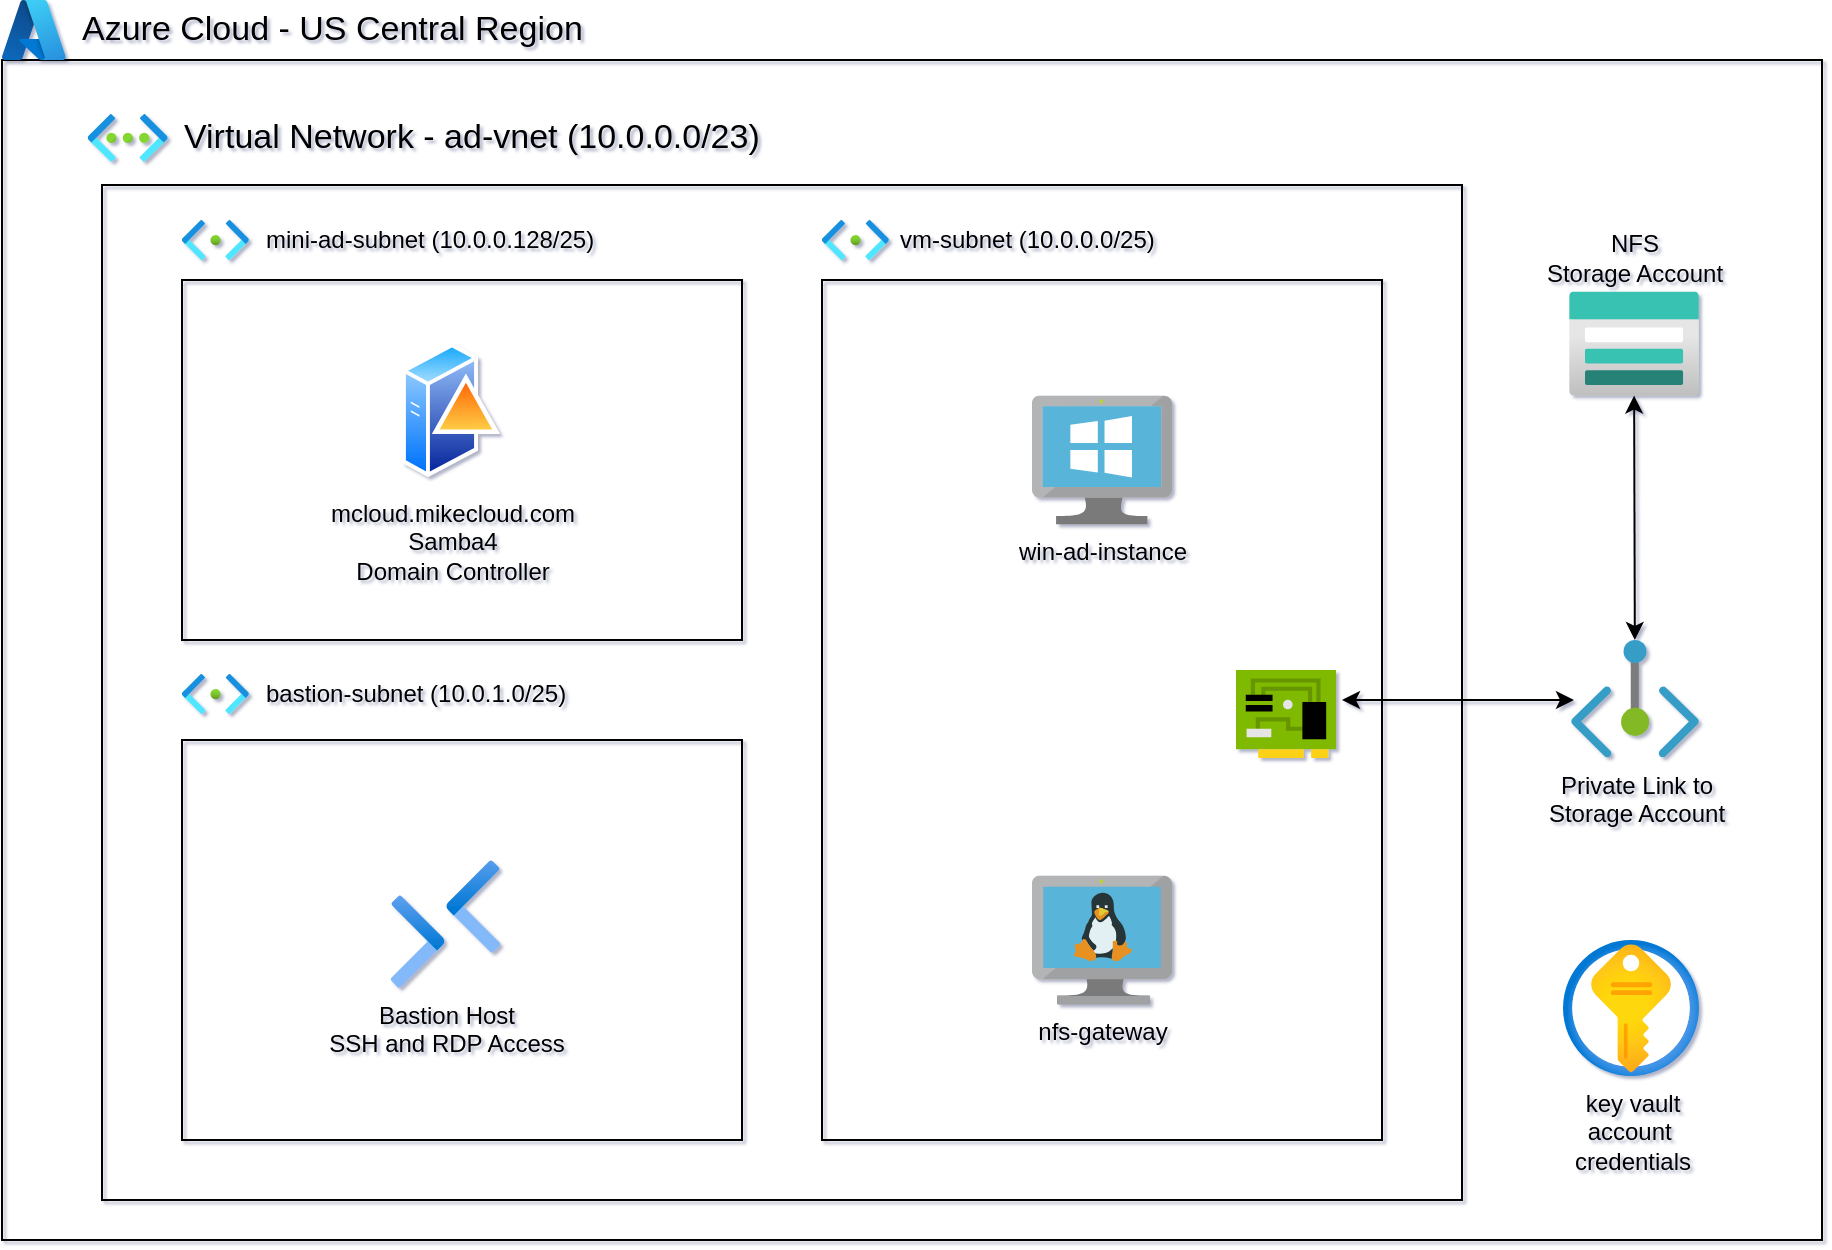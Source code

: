 <mxfile version="28.2.1">
  <diagram id="7gcUSTIZ7YSJ5vT40chW" name="Page-1">
    <mxGraphModel grid="1" page="1" gridSize="10" guides="1" tooltips="1" connect="1" arrows="1" fold="1" pageScale="1" pageWidth="1169" pageHeight="827" background="#ffffff" math="0" shadow="1">
      <root>
        <mxCell id="0" />
        <mxCell id="1" parent="0" />
        <mxCell id="M7SeO1mPTdzSNuAZCHN5-28" value="" style="whiteSpace=wrap;html=1;fillColor=none;rounded=0;labelBackgroundColor=none;fontColor=none;noLabel=1;" vertex="1" parent="1">
          <mxGeometry x="60" y="-740" width="910" height="590" as="geometry" />
        </mxCell>
        <mxCell id="M7SeO1mPTdzSNuAZCHN5-29" value="" style="whiteSpace=wrap;html=1;rounded=0;fillColor=none;" vertex="1" parent="1">
          <mxGeometry x="110" y="-677.5" width="680" height="507.5" as="geometry" />
        </mxCell>
        <mxCell id="M7SeO1mPTdzSNuAZCHN5-30" value="Azure Cloud - US Central Region" style="image;aspect=fixed;html=1;points=[];align=left;fontSize=17;image=img/lib/azure2/other/Azure_A.svg;labelBackgroundColor=none;labelPosition=right;verticalLabelPosition=middle;verticalAlign=middle;spacing=8;" vertex="1" parent="1">
          <mxGeometry x="60" y="-770" width="31.82" height="30" as="geometry" />
        </mxCell>
        <mxCell id="M7SeO1mPTdzSNuAZCHN5-35" value="Virtual Network - ad-vnet (10.0.0.0/23)" style="image;aspect=fixed;html=1;points=[];align=left;fontSize=17;image=img/lib/azure2/networking/Virtual_Networks.svg;labelBackgroundColor=none;labelPosition=right;verticalLabelPosition=middle;verticalAlign=middle;spacing=8;" vertex="1" parent="1">
          <mxGeometry x="102.82" y="-713" width="40" height="23.88" as="geometry" />
        </mxCell>
        <mxCell id="M7SeO1mPTdzSNuAZCHN5-36" value="" style="whiteSpace=wrap;html=1;fillColor=none;rounded=0;" vertex="1" parent="1">
          <mxGeometry x="150" y="-630" width="280" height="180" as="geometry" />
        </mxCell>
        <mxCell id="M7SeO1mPTdzSNuAZCHN5-42" value="mini-ad-subnet (10.0.0.128/25)" style="image;aspect=fixed;html=1;points=[];align=left;fontSize=12;image=img/lib/azure2/networking/Subnet.svg;labelBackgroundColor=none;labelPosition=right;verticalLabelPosition=middle;verticalAlign=middle;spacing=9;" vertex="1" parent="1">
          <mxGeometry x="150" y="-660" width="33.4" height="20" as="geometry" />
        </mxCell>
        <mxCell id="M7SeO1mPTdzSNuAZCHN5-43" value="" style="whiteSpace=wrap;html=1;fillColor=none;rounded=0;" vertex="1" parent="1">
          <mxGeometry x="470" y="-630" width="280" height="430" as="geometry" />
        </mxCell>
        <mxCell id="M7SeO1mPTdzSNuAZCHN5-45" value="vm-subnet (10.0.0.0/25)" style="image;aspect=fixed;html=1;points=[];align=left;fontSize=12;image=img/lib/azure2/networking/Subnet.svg;labelPosition=right;verticalLabelPosition=middle;verticalAlign=middle;labelBackgroundColor=none;spacing=6;" vertex="1" parent="1">
          <mxGeometry x="470.0" y="-660" width="33.4" height="20" as="geometry" />
        </mxCell>
        <mxCell id="-MAp2PhC2MX8vbxwuHtW-7" value="win-ad-instance" style="image;sketch=0;aspect=fixed;html=1;points=[];align=center;fontSize=12;image=img/lib/mscae/VirtualMachineWindows.svg;labelBackgroundColor=none;" vertex="1" parent="1">
          <mxGeometry x="575" y="-572.2" width="70" height="64.4" as="geometry" />
        </mxCell>
        <mxCell id="-MAp2PhC2MX8vbxwuHtW-8" value="nfs-gateway&lt;br&gt;&lt;div&gt;&lt;br&gt;&lt;/div&gt;" style="image;sketch=0;aspect=fixed;html=1;points=[];align=center;fontSize=12;image=img/lib/mscae/VM_Linux.svg;labelBackgroundColor=none;" vertex="1" parent="1">
          <mxGeometry x="575" y="-332.2" width="70" height="64.4" as="geometry" />
        </mxCell>
        <mxCell id="-MAp2PhC2MX8vbxwuHtW-9" value="key vault&lt;div&gt;account&amp;nbsp;&lt;/div&gt;&lt;div&gt;credentials&lt;/div&gt;" style="image;aspect=fixed;html=1;points=[];align=center;fontSize=12;image=img/lib/azure2/security/Key_Vaults.svg;labelBackgroundColor=none;" vertex="1" parent="1">
          <mxGeometry x="840.5" y="-300" width="68" height="68" as="geometry" />
        </mxCell>
        <mxCell id="P3Sn6zYhS6wMDTIlGnOm-1" value="" style="whiteSpace=wrap;html=1;fillColor=none;rounded=0;" vertex="1" parent="1">
          <mxGeometry x="150" y="-400" width="280" height="200" as="geometry" />
        </mxCell>
        <mxCell id="P3Sn6zYhS6wMDTIlGnOm-2" value="bastion-subnet (10.0.1.0/25)" style="image;aspect=fixed;html=1;points=[];align=left;fontSize=12;image=img/lib/azure2/networking/Subnet.svg;labelBackgroundColor=none;labelPosition=right;verticalLabelPosition=middle;verticalAlign=middle;spacing=9;" vertex="1" parent="1">
          <mxGeometry x="150" y="-433" width="33.4" height="20" as="geometry" />
        </mxCell>
        <mxCell id="P3Sn6zYhS6wMDTIlGnOm-7" value="mcloud.mikecloud.com&lt;div&gt;Samba4&lt;/div&gt;&lt;div&gt;Domain Controller&lt;/div&gt;" style="image;aspect=fixed;perimeter=ellipsePerimeter;html=1;align=center;shadow=0;dashed=0;spacingTop=3;image=img/lib/active_directory/domain_controller.svg;labelBackgroundColor=none;" vertex="1" parent="1">
          <mxGeometry x="260" y="-600.0" width="49" height="70" as="geometry" />
        </mxCell>
        <mxCell id="P3Sn6zYhS6wMDTIlGnOm-8" value="Bastion Host&lt;div&gt;SSH and RDP Access&lt;/div&gt;" style="image;aspect=fixed;html=1;points=[];align=center;fontSize=12;image=img/lib/azure2/networking/Bastions.svg;labelBackgroundColor=none;" vertex="1" parent="1">
          <mxGeometry x="254.41" y="-340" width="54.59" height="64" as="geometry" />
        </mxCell>
        <mxCell id="01CU1SmGABvfrQRs_Wb2-2" value="NFS&lt;div&gt;Storage Account&lt;/div&gt;" style="image;aspect=fixed;html=1;points=[];align=center;fontSize=12;image=img/lib/azure2/storage/Storage_Accounts.svg;labelBackgroundColor=none;labelPosition=center;verticalLabelPosition=top;verticalAlign=bottom;" vertex="1" parent="1">
          <mxGeometry x="843.5" y="-624.2" width="65" height="52" as="geometry" />
        </mxCell>
        <mxCell id="01CU1SmGABvfrQRs_Wb2-3" value="" style="image;sketch=0;aspect=fixed;html=1;points=[];align=center;fontSize=12;image=img/lib/mscae/NetworkInterfaceCard.svg;rotation=90;" vertex="1" parent="1">
          <mxGeometry x="680" y="-438" width="44" height="50" as="geometry" />
        </mxCell>
        <mxCell id="01CU1SmGABvfrQRs_Wb2-8" value="Private Link to&lt;div&gt;Storage Account&lt;/div&gt;" style="image;aspect=fixed;html=1;points=[];align=center;fontSize=12;image=img/lib/azure2/networking/Private_Endpoint.svg;labelBackgroundColor=none;" vertex="1" parent="1">
          <mxGeometry x="844.5" y="-450" width="64" height="58.66" as="geometry" />
        </mxCell>
        <mxCell id="01CU1SmGABvfrQRs_Wb2-9" value="" style="endArrow=classic;startArrow=classic;html=1;rounded=0;" edge="1" parent="1">
          <mxGeometry width="50" height="50" relative="1" as="geometry">
            <mxPoint x="730" y="-420" as="sourcePoint" />
            <mxPoint x="846" y="-420" as="targetPoint" />
          </mxGeometry>
        </mxCell>
        <mxCell id="01CU1SmGABvfrQRs_Wb2-12" value="" style="endArrow=classic;startArrow=classic;html=1;rounded=0;" edge="1" parent="1" source="01CU1SmGABvfrQRs_Wb2-2" target="01CU1SmGABvfrQRs_Wb2-8">
          <mxGeometry width="50" height="50" relative="1" as="geometry">
            <mxPoint x="520" y="-430" as="sourcePoint" />
            <mxPoint x="570" y="-480" as="targetPoint" />
          </mxGeometry>
        </mxCell>
      </root>
    </mxGraphModel>
  </diagram>
</mxfile>

